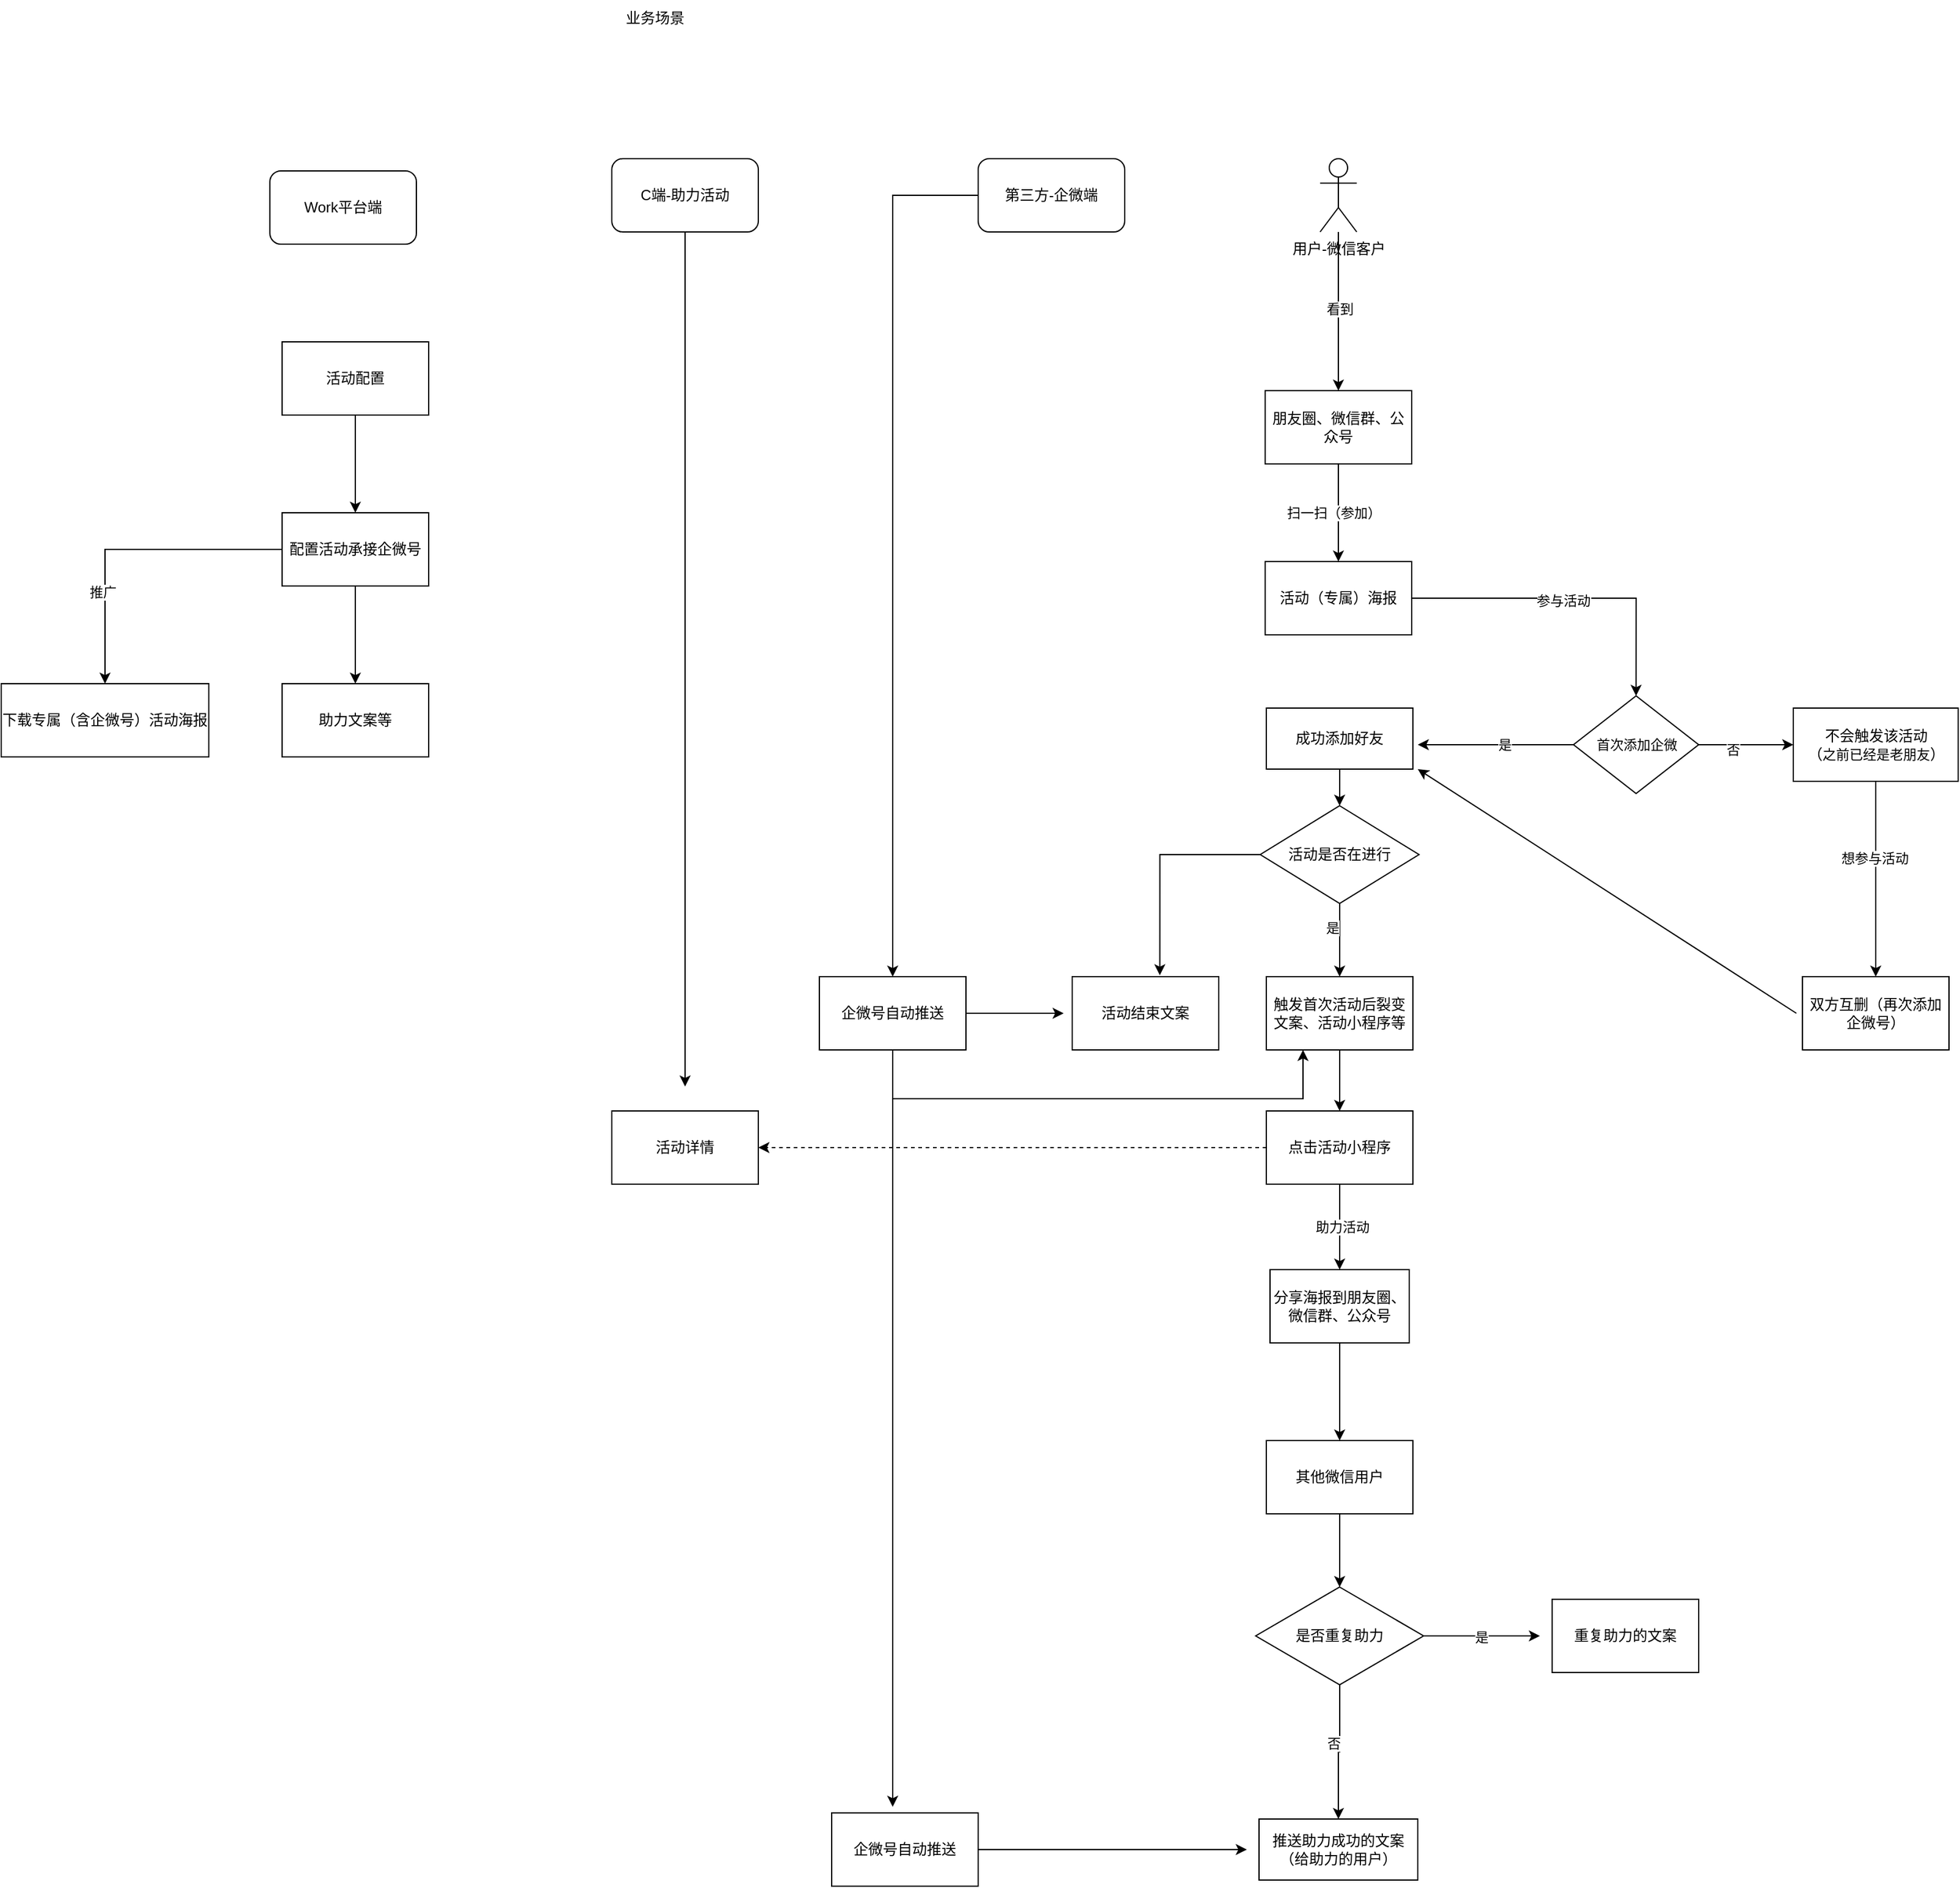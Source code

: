 <mxfile version="20.6.0" type="github">
  <diagram id="QFPkRWwK-rK3bPJWCA9W" name="第 1 页">
    <mxGraphModel dx="2585" dy="838" grid="1" gridSize="10" guides="1" tooltips="1" connect="1" arrows="1" fold="1" page="1" pageScale="1" pageWidth="827" pageHeight="1169" math="0" shadow="0">
      <root>
        <mxCell id="0" />
        <mxCell id="1" parent="0" />
        <mxCell id="1xVAN8a_lrKq11_nG08K-1" value="业务场景" style="text;html=1;align=center;verticalAlign=middle;resizable=0;points=[];autosize=1;strokeColor=none;fillColor=none;" vertex="1" parent="1">
          <mxGeometry x="330" y="50" width="70" height="30" as="geometry" />
        </mxCell>
        <mxCell id="1xVAN8a_lrKq11_nG08K-2" value="Work平台端" style="rounded=1;whiteSpace=wrap;html=1;" vertex="1" parent="1">
          <mxGeometry x="50" y="190" width="120" height="60" as="geometry" />
        </mxCell>
        <mxCell id="1xVAN8a_lrKq11_nG08K-50" style="edgeStyle=orthogonalEdgeStyle;rounded=0;orthogonalLoop=1;jettySize=auto;html=1;" edge="1" parent="1" source="1xVAN8a_lrKq11_nG08K-3">
          <mxGeometry relative="1" as="geometry">
            <mxPoint x="390" y="940" as="targetPoint" />
          </mxGeometry>
        </mxCell>
        <mxCell id="1xVAN8a_lrKq11_nG08K-3" value="C端-助力活动" style="rounded=1;whiteSpace=wrap;html=1;" vertex="1" parent="1">
          <mxGeometry x="330" y="180" width="120" height="60" as="geometry" />
        </mxCell>
        <mxCell id="1xVAN8a_lrKq11_nG08K-29" style="edgeStyle=orthogonalEdgeStyle;rounded=0;orthogonalLoop=1;jettySize=auto;html=1;entryX=0.5;entryY=0;entryDx=0;entryDy=0;" edge="1" parent="1" source="1xVAN8a_lrKq11_nG08K-4" target="1xVAN8a_lrKq11_nG08K-28">
          <mxGeometry relative="1" as="geometry">
            <mxPoint x="690.0" y="630" as="targetPoint" />
          </mxGeometry>
        </mxCell>
        <mxCell id="1xVAN8a_lrKq11_nG08K-4" value="第三方-企微端" style="rounded=1;whiteSpace=wrap;html=1;" vertex="1" parent="1">
          <mxGeometry x="630" y="180" width="120" height="60" as="geometry" />
        </mxCell>
        <mxCell id="1xVAN8a_lrKq11_nG08K-9" value="" style="edgeStyle=orthogonalEdgeStyle;rounded=0;orthogonalLoop=1;jettySize=auto;html=1;" edge="1" parent="1" source="1xVAN8a_lrKq11_nG08K-5" target="1xVAN8a_lrKq11_nG08K-8">
          <mxGeometry relative="1" as="geometry" />
        </mxCell>
        <mxCell id="1xVAN8a_lrKq11_nG08K-5" value="活动配置" style="rounded=0;whiteSpace=wrap;html=1;" vertex="1" parent="1">
          <mxGeometry x="60" y="330" width="120" height="60" as="geometry" />
        </mxCell>
        <mxCell id="1xVAN8a_lrKq11_nG08K-11" value="" style="edgeStyle=orthogonalEdgeStyle;rounded=0;orthogonalLoop=1;jettySize=auto;html=1;" edge="1" parent="1" source="1xVAN8a_lrKq11_nG08K-8" target="1xVAN8a_lrKq11_nG08K-10">
          <mxGeometry relative="1" as="geometry" />
        </mxCell>
        <mxCell id="1xVAN8a_lrKq11_nG08K-13" value="" style="edgeStyle=orthogonalEdgeStyle;rounded=0;orthogonalLoop=1;jettySize=auto;html=1;" edge="1" parent="1" source="1xVAN8a_lrKq11_nG08K-8" target="1xVAN8a_lrKq11_nG08K-12">
          <mxGeometry relative="1" as="geometry" />
        </mxCell>
        <mxCell id="1xVAN8a_lrKq11_nG08K-14" value="推广" style="edgeLabel;html=1;align=center;verticalAlign=middle;resizable=0;points=[];" vertex="1" connectable="0" parent="1xVAN8a_lrKq11_nG08K-13">
          <mxGeometry x="0.409" y="-2" relative="1" as="geometry">
            <mxPoint as="offset" />
          </mxGeometry>
        </mxCell>
        <mxCell id="1xVAN8a_lrKq11_nG08K-8" value="配置活动承接企微号" style="whiteSpace=wrap;html=1;rounded=0;" vertex="1" parent="1">
          <mxGeometry x="60" y="470" width="120" height="60" as="geometry" />
        </mxCell>
        <mxCell id="1xVAN8a_lrKq11_nG08K-10" value="助力文案等" style="whiteSpace=wrap;html=1;rounded=0;" vertex="1" parent="1">
          <mxGeometry x="60" y="610" width="120" height="60" as="geometry" />
        </mxCell>
        <mxCell id="1xVAN8a_lrKq11_nG08K-12" value="下载专属（含企微号）活动海报" style="whiteSpace=wrap;html=1;rounded=0;" vertex="1" parent="1">
          <mxGeometry x="-170" y="610" width="170" height="60" as="geometry" />
        </mxCell>
        <mxCell id="1xVAN8a_lrKq11_nG08K-20" style="edgeStyle=orthogonalEdgeStyle;rounded=0;orthogonalLoop=1;jettySize=auto;html=1;entryX=0.5;entryY=0;entryDx=0;entryDy=0;" edge="1" parent="1" source="1xVAN8a_lrKq11_nG08K-16" target="1xVAN8a_lrKq11_nG08K-19">
          <mxGeometry relative="1" as="geometry" />
        </mxCell>
        <mxCell id="1xVAN8a_lrKq11_nG08K-21" value="看到" style="edgeLabel;html=1;align=center;verticalAlign=middle;resizable=0;points=[];" vertex="1" connectable="0" parent="1xVAN8a_lrKq11_nG08K-20">
          <mxGeometry x="-0.041" y="1" relative="1" as="geometry">
            <mxPoint as="offset" />
          </mxGeometry>
        </mxCell>
        <mxCell id="1xVAN8a_lrKq11_nG08K-16" value="用户-微信客户" style="shape=umlActor;verticalLabelPosition=bottom;verticalAlign=top;html=1;outlineConnect=0;" vertex="1" parent="1">
          <mxGeometry x="910" y="180" width="30" height="60" as="geometry" />
        </mxCell>
        <mxCell id="1xVAN8a_lrKq11_nG08K-23" value="" style="edgeStyle=orthogonalEdgeStyle;rounded=0;orthogonalLoop=1;jettySize=auto;html=1;" edge="1" parent="1" source="1xVAN8a_lrKq11_nG08K-19" target="1xVAN8a_lrKq11_nG08K-22">
          <mxGeometry relative="1" as="geometry" />
        </mxCell>
        <mxCell id="1xVAN8a_lrKq11_nG08K-24" value="扫一扫（参加）" style="edgeLabel;html=1;align=center;verticalAlign=middle;resizable=0;points=[];" vertex="1" connectable="0" parent="1xVAN8a_lrKq11_nG08K-23">
          <mxGeometry x="-0.007" y="-4" relative="1" as="geometry">
            <mxPoint as="offset" />
          </mxGeometry>
        </mxCell>
        <mxCell id="1xVAN8a_lrKq11_nG08K-19" value="朋友圈、微信群、公众号" style="rounded=0;whiteSpace=wrap;html=1;" vertex="1" parent="1">
          <mxGeometry x="865" y="370" width="120" height="60" as="geometry" />
        </mxCell>
        <mxCell id="1xVAN8a_lrKq11_nG08K-41" style="edgeStyle=orthogonalEdgeStyle;rounded=0;orthogonalLoop=1;jettySize=auto;html=1;entryX=0.5;entryY=0;entryDx=0;entryDy=0;" edge="1" parent="1" source="1xVAN8a_lrKq11_nG08K-22" target="1xVAN8a_lrKq11_nG08K-37">
          <mxGeometry relative="1" as="geometry" />
        </mxCell>
        <mxCell id="1xVAN8a_lrKq11_nG08K-59" value="参与活动" style="edgeLabel;html=1;align=center;verticalAlign=middle;resizable=0;points=[];" vertex="1" connectable="0" parent="1xVAN8a_lrKq11_nG08K-41">
          <mxGeometry x="-0.061" y="-1" relative="1" as="geometry">
            <mxPoint y="1" as="offset" />
          </mxGeometry>
        </mxCell>
        <mxCell id="1xVAN8a_lrKq11_nG08K-22" value="活动（专属）海报" style="whiteSpace=wrap;html=1;rounded=0;" vertex="1" parent="1">
          <mxGeometry x="865" y="510" width="120" height="60" as="geometry" />
        </mxCell>
        <mxCell id="1xVAN8a_lrKq11_nG08K-49" value="" style="edgeStyle=orthogonalEdgeStyle;rounded=0;orthogonalLoop=1;jettySize=auto;html=1;" edge="1" parent="1" source="1xVAN8a_lrKq11_nG08K-25" target="1xVAN8a_lrKq11_nG08K-48">
          <mxGeometry relative="1" as="geometry" />
        </mxCell>
        <mxCell id="1xVAN8a_lrKq11_nG08K-25" value="触发首次活动后裂变文案、活动小程序等" style="whiteSpace=wrap;html=1;rounded=0;" vertex="1" parent="1">
          <mxGeometry x="866" y="850" width="120" height="60" as="geometry" />
        </mxCell>
        <mxCell id="1xVAN8a_lrKq11_nG08K-105" style="edgeStyle=orthogonalEdgeStyle;rounded=0;orthogonalLoop=1;jettySize=auto;html=1;" edge="1" parent="1" source="1xVAN8a_lrKq11_nG08K-28">
          <mxGeometry relative="1" as="geometry">
            <mxPoint x="700" y="880" as="targetPoint" />
          </mxGeometry>
        </mxCell>
        <mxCell id="1xVAN8a_lrKq11_nG08K-106" style="edgeStyle=orthogonalEdgeStyle;rounded=0;orthogonalLoop=1;jettySize=auto;html=1;entryX=0.25;entryY=1;entryDx=0;entryDy=0;" edge="1" parent="1" source="1xVAN8a_lrKq11_nG08K-28" target="1xVAN8a_lrKq11_nG08K-25">
          <mxGeometry relative="1" as="geometry">
            <Array as="points">
              <mxPoint x="560" y="950" />
              <mxPoint x="896" y="950" />
            </Array>
          </mxGeometry>
        </mxCell>
        <mxCell id="1xVAN8a_lrKq11_nG08K-108" style="edgeStyle=orthogonalEdgeStyle;rounded=0;orthogonalLoop=1;jettySize=auto;html=1;" edge="1" parent="1" source="1xVAN8a_lrKq11_nG08K-28">
          <mxGeometry relative="1" as="geometry">
            <mxPoint x="560" y="1530" as="targetPoint" />
          </mxGeometry>
        </mxCell>
        <mxCell id="1xVAN8a_lrKq11_nG08K-28" value="企微号自动推送" style="rounded=0;whiteSpace=wrap;html=1;" vertex="1" parent="1">
          <mxGeometry x="500" y="850" width="120" height="60" as="geometry" />
        </mxCell>
        <mxCell id="1xVAN8a_lrKq11_nG08K-35" value="" style="edgeStyle=orthogonalEdgeStyle;rounded=0;orthogonalLoop=1;jettySize=auto;html=1;" edge="1" parent="1" source="1xVAN8a_lrKq11_nG08K-31" target="1xVAN8a_lrKq11_nG08K-34">
          <mxGeometry relative="1" as="geometry" />
        </mxCell>
        <mxCell id="1xVAN8a_lrKq11_nG08K-45" value="想参与活动" style="edgeLabel;html=1;align=center;verticalAlign=middle;resizable=0;points=[];" vertex="1" connectable="0" parent="1xVAN8a_lrKq11_nG08K-35">
          <mxGeometry x="-0.21" y="-1" relative="1" as="geometry">
            <mxPoint as="offset" />
          </mxGeometry>
        </mxCell>
        <mxCell id="1xVAN8a_lrKq11_nG08K-34" value="双方互删（再次添加企微号）" style="whiteSpace=wrap;html=1;rounded=0;" vertex="1" parent="1">
          <mxGeometry x="1305" y="850" width="120" height="60" as="geometry" />
        </mxCell>
        <mxCell id="1xVAN8a_lrKq11_nG08K-43" value="" style="edgeStyle=orthogonalEdgeStyle;rounded=0;orthogonalLoop=1;jettySize=auto;html=1;" edge="1" parent="1" source="1xVAN8a_lrKq11_nG08K-37" target="1xVAN8a_lrKq11_nG08K-31">
          <mxGeometry relative="1" as="geometry" />
        </mxCell>
        <mxCell id="1xVAN8a_lrKq11_nG08K-44" value="否" style="edgeLabel;html=1;align=center;verticalAlign=middle;resizable=0;points=[];" vertex="1" connectable="0" parent="1xVAN8a_lrKq11_nG08K-43">
          <mxGeometry x="-0.273" y="-4" relative="1" as="geometry">
            <mxPoint as="offset" />
          </mxGeometry>
        </mxCell>
        <mxCell id="1xVAN8a_lrKq11_nG08K-93" style="edgeStyle=orthogonalEdgeStyle;rounded=0;orthogonalLoop=1;jettySize=auto;html=1;" edge="1" parent="1" source="1xVAN8a_lrKq11_nG08K-37">
          <mxGeometry relative="1" as="geometry">
            <mxPoint x="990" y="660" as="targetPoint" />
          </mxGeometry>
        </mxCell>
        <mxCell id="1xVAN8a_lrKq11_nG08K-94" value="是" style="edgeLabel;html=1;align=center;verticalAlign=middle;resizable=0;points=[];" vertex="1" connectable="0" parent="1xVAN8a_lrKq11_nG08K-93">
          <mxGeometry x="-0.118" relative="1" as="geometry">
            <mxPoint as="offset" />
          </mxGeometry>
        </mxCell>
        <mxCell id="1xVAN8a_lrKq11_nG08K-37" value="&lt;span style=&quot;font-size: 11px; background-color: rgb(255, 255, 255);&quot;&gt;首次添加企微&lt;/span&gt;" style="rhombus;whiteSpace=wrap;html=1;" vertex="1" parent="1">
          <mxGeometry x="1117.5" y="620" width="102.5" height="80" as="geometry" />
        </mxCell>
        <mxCell id="1xVAN8a_lrKq11_nG08K-52" style="edgeStyle=orthogonalEdgeStyle;rounded=0;orthogonalLoop=1;jettySize=auto;html=1;entryX=1;entryY=0.5;entryDx=0;entryDy=0;dashed=1;" edge="1" parent="1" source="1xVAN8a_lrKq11_nG08K-48" target="1xVAN8a_lrKq11_nG08K-51">
          <mxGeometry relative="1" as="geometry" />
        </mxCell>
        <mxCell id="1xVAN8a_lrKq11_nG08K-56" value="" style="edgeStyle=orthogonalEdgeStyle;rounded=0;orthogonalLoop=1;jettySize=auto;html=1;" edge="1" parent="1" source="1xVAN8a_lrKq11_nG08K-48" target="1xVAN8a_lrKq11_nG08K-55">
          <mxGeometry relative="1" as="geometry" />
        </mxCell>
        <mxCell id="1xVAN8a_lrKq11_nG08K-65" value="助力活动" style="edgeLabel;html=1;align=center;verticalAlign=middle;resizable=0;points=[];" vertex="1" connectable="0" parent="1xVAN8a_lrKq11_nG08K-56">
          <mxGeometry x="-0.025" y="2" relative="1" as="geometry">
            <mxPoint y="1" as="offset" />
          </mxGeometry>
        </mxCell>
        <mxCell id="1xVAN8a_lrKq11_nG08K-48" value="点击活动小程序" style="whiteSpace=wrap;html=1;rounded=0;" vertex="1" parent="1">
          <mxGeometry x="866" y="960" width="120" height="60" as="geometry" />
        </mxCell>
        <mxCell id="1xVAN8a_lrKq11_nG08K-51" value="活动详情" style="rounded=0;whiteSpace=wrap;html=1;" vertex="1" parent="1">
          <mxGeometry x="330" y="960" width="120" height="60" as="geometry" />
        </mxCell>
        <mxCell id="1xVAN8a_lrKq11_nG08K-62" value="" style="edgeStyle=orthogonalEdgeStyle;rounded=0;orthogonalLoop=1;jettySize=auto;html=1;" edge="1" parent="1" source="1xVAN8a_lrKq11_nG08K-55" target="1xVAN8a_lrKq11_nG08K-61">
          <mxGeometry relative="1" as="geometry" />
        </mxCell>
        <mxCell id="1xVAN8a_lrKq11_nG08K-55" value="分享海报到朋友圈、微信群、公众号" style="whiteSpace=wrap;html=1;rounded=0;" vertex="1" parent="1">
          <mxGeometry x="869" y="1090" width="114" height="60" as="geometry" />
        </mxCell>
        <mxCell id="1xVAN8a_lrKq11_nG08K-78" style="edgeStyle=orthogonalEdgeStyle;rounded=0;orthogonalLoop=1;jettySize=auto;html=1;entryX=0.5;entryY=0;entryDx=0;entryDy=0;" edge="1" parent="1" source="1xVAN8a_lrKq11_nG08K-61" target="1xVAN8a_lrKq11_nG08K-77">
          <mxGeometry relative="1" as="geometry" />
        </mxCell>
        <mxCell id="1xVAN8a_lrKq11_nG08K-61" value="其他微信用户" style="whiteSpace=wrap;html=1;rounded=0;" vertex="1" parent="1">
          <mxGeometry x="866" y="1230" width="120" height="60" as="geometry" />
        </mxCell>
        <mxCell id="1xVAN8a_lrKq11_nG08K-69" value="推送助力成功的文案（给助力的用户）" style="whiteSpace=wrap;html=1;rounded=0;" vertex="1" parent="1">
          <mxGeometry x="860" y="1540" width="130" height="50" as="geometry" />
        </mxCell>
        <mxCell id="1xVAN8a_lrKq11_nG08K-107" style="edgeStyle=orthogonalEdgeStyle;rounded=0;orthogonalLoop=1;jettySize=auto;html=1;" edge="1" parent="1" source="1xVAN8a_lrKq11_nG08K-73">
          <mxGeometry relative="1" as="geometry">
            <mxPoint x="850" y="1565" as="targetPoint" />
          </mxGeometry>
        </mxCell>
        <mxCell id="1xVAN8a_lrKq11_nG08K-73" value="企微号自动推送" style="rounded=0;whiteSpace=wrap;html=1;" vertex="1" parent="1">
          <mxGeometry x="510" y="1535" width="120" height="60" as="geometry" />
        </mxCell>
        <mxCell id="1xVAN8a_lrKq11_nG08K-79" style="edgeStyle=orthogonalEdgeStyle;rounded=0;orthogonalLoop=1;jettySize=auto;html=1;entryX=0.5;entryY=0;entryDx=0;entryDy=0;" edge="1" parent="1" source="1xVAN8a_lrKq11_nG08K-77" target="1xVAN8a_lrKq11_nG08K-69">
          <mxGeometry relative="1" as="geometry" />
        </mxCell>
        <mxCell id="1xVAN8a_lrKq11_nG08K-80" value="否" style="edgeLabel;html=1;align=center;verticalAlign=middle;resizable=0;points=[];" vertex="1" connectable="0" parent="1xVAN8a_lrKq11_nG08K-79">
          <mxGeometry x="-0.131" y="-5" relative="1" as="geometry">
            <mxPoint y="-1" as="offset" />
          </mxGeometry>
        </mxCell>
        <mxCell id="1xVAN8a_lrKq11_nG08K-82" value="是" style="edgeStyle=orthogonalEdgeStyle;rounded=0;orthogonalLoop=1;jettySize=auto;html=1;" edge="1" parent="1" source="1xVAN8a_lrKq11_nG08K-77">
          <mxGeometry relative="1" as="geometry">
            <mxPoint x="1090" y="1390" as="targetPoint" />
          </mxGeometry>
        </mxCell>
        <mxCell id="1xVAN8a_lrKq11_nG08K-77" value="是否重复助力" style="rhombus;whiteSpace=wrap;html=1;" vertex="1" parent="1">
          <mxGeometry x="857.25" y="1350" width="137.5" height="80" as="geometry" />
        </mxCell>
        <mxCell id="1xVAN8a_lrKq11_nG08K-81" value="重复助力的文案" style="whiteSpace=wrap;html=1;" vertex="1" parent="1">
          <mxGeometry x="1100" y="1360" width="120" height="60" as="geometry" />
        </mxCell>
        <mxCell id="1xVAN8a_lrKq11_nG08K-91" style="edgeStyle=orthogonalEdgeStyle;rounded=0;orthogonalLoop=1;jettySize=auto;html=1;entryX=0.5;entryY=0;entryDx=0;entryDy=0;" edge="1" parent="1" source="1xVAN8a_lrKq11_nG08K-84" target="1xVAN8a_lrKq11_nG08K-25">
          <mxGeometry relative="1" as="geometry">
            <mxPoint x="931" y="840" as="targetPoint" />
          </mxGeometry>
        </mxCell>
        <mxCell id="1xVAN8a_lrKq11_nG08K-92" value="是" style="edgeLabel;html=1;align=center;verticalAlign=middle;resizable=0;points=[];" vertex="1" connectable="0" parent="1xVAN8a_lrKq11_nG08K-91">
          <mxGeometry x="-0.345" y="3" relative="1" as="geometry">
            <mxPoint x="-9" as="offset" />
          </mxGeometry>
        </mxCell>
        <mxCell id="1xVAN8a_lrKq11_nG08K-103" style="edgeStyle=orthogonalEdgeStyle;rounded=0;orthogonalLoop=1;jettySize=auto;html=1;entryX=0.598;entryY=-0.019;entryDx=0;entryDy=0;entryPerimeter=0;" edge="1" parent="1" source="1xVAN8a_lrKq11_nG08K-84" target="1xVAN8a_lrKq11_nG08K-104">
          <mxGeometry relative="1" as="geometry">
            <mxPoint x="780" y="830" as="targetPoint" />
          </mxGeometry>
        </mxCell>
        <mxCell id="1xVAN8a_lrKq11_nG08K-84" value="活动是否在进行" style="rhombus;whiteSpace=wrap;html=1;" vertex="1" parent="1">
          <mxGeometry x="861" y="710" width="130" height="80" as="geometry" />
        </mxCell>
        <mxCell id="1xVAN8a_lrKq11_nG08K-95" value="" style="edgeStyle=orthogonalEdgeStyle;rounded=0;orthogonalLoop=1;jettySize=auto;html=1;" edge="1" parent="1" source="1xVAN8a_lrKq11_nG08K-88" target="1xVAN8a_lrKq11_nG08K-84">
          <mxGeometry relative="1" as="geometry" />
        </mxCell>
        <mxCell id="1xVAN8a_lrKq11_nG08K-88" value="成功添加好友" style="rounded=0;whiteSpace=wrap;html=1;" vertex="1" parent="1">
          <mxGeometry x="866" y="630" width="120" height="50" as="geometry" />
        </mxCell>
        <mxCell id="1xVAN8a_lrKq11_nG08K-31" value="不会触发该活动&lt;br&gt;（&lt;span style=&quot;font-size: 11px; background-color: rgb(255, 255, 255);&quot;&gt;之前已经是老朋友&lt;/span&gt;）" style="whiteSpace=wrap;html=1;rounded=0;" vertex="1" parent="1">
          <mxGeometry x="1297.5" y="630" width="135" height="60" as="geometry" />
        </mxCell>
        <mxCell id="1xVAN8a_lrKq11_nG08K-102" value="" style="endArrow=classic;html=1;rounded=0;" edge="1" parent="1">
          <mxGeometry width="50" height="50" relative="1" as="geometry">
            <mxPoint x="1300" y="880" as="sourcePoint" />
            <mxPoint x="990" y="680" as="targetPoint" />
          </mxGeometry>
        </mxCell>
        <mxCell id="1xVAN8a_lrKq11_nG08K-104" value="活动结束文案" style="rounded=0;whiteSpace=wrap;html=1;" vertex="1" parent="1">
          <mxGeometry x="707" y="850" width="120" height="60" as="geometry" />
        </mxCell>
      </root>
    </mxGraphModel>
  </diagram>
</mxfile>
